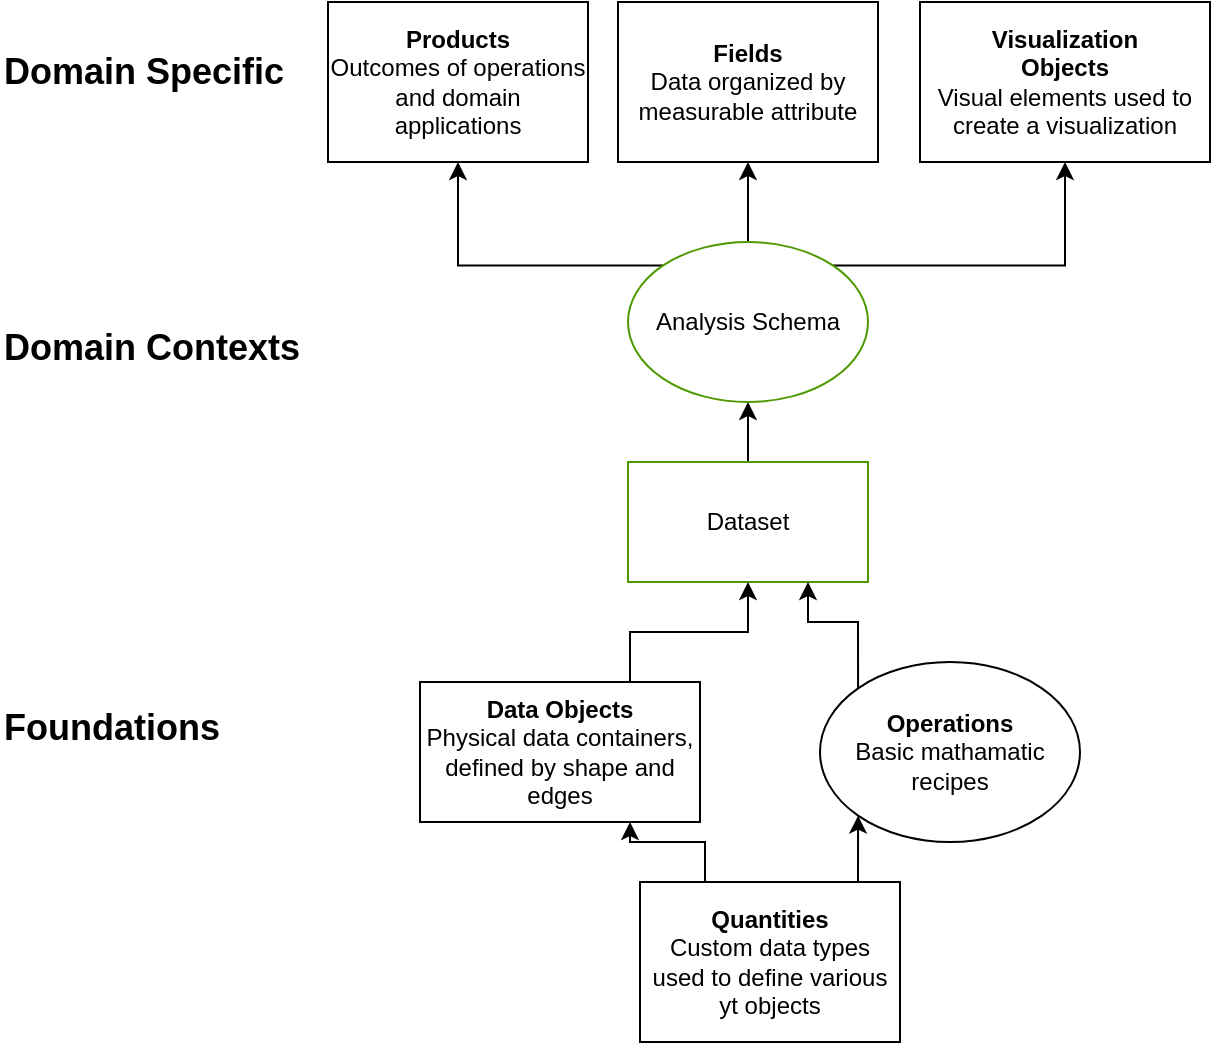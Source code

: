 <mxGraphModel dx="1068" dy="565" grid="1" gridSize="10" guides="1" tooltips="1" connect="1" arrows="1" fold="1" page="1" pageScale="1" pageWidth="850" pageHeight="1100" background="#ffffff"><root><mxCell id="0"/><mxCell id="1" parent="0"/><mxCell id="16" style="edgeStyle=orthogonalEdgeStyle;rounded=0;html=1;exitX=0.25;exitY=0;entryX=0.75;entryY=1;jettySize=auto;orthogonalLoop=1;" edge="1" parent="1" source="3" target="5"><mxGeometry relative="1" as="geometry"/></mxCell><mxCell id="17" style="edgeStyle=orthogonalEdgeStyle;rounded=0;html=1;exitX=0.75;exitY=0;entryX=0;entryY=1;jettySize=auto;orthogonalLoop=1;" edge="1" parent="1" source="3" target="7"><mxGeometry relative="1" as="geometry"/></mxCell><mxCell id="3" value="&lt;div&gt;&lt;b&gt;Quantities&lt;/b&gt;&lt;/div&gt;&lt;div&gt;Custom data types used to define various yt objects&lt;br&gt;&lt;/div&gt;" style="rounded=0;whiteSpace=wrap;html=1;" parent="1" vertex="1"><mxGeometry x="340" y="510" width="130" height="80" as="geometry"/></mxCell><mxCell id="20" style="edgeStyle=orthogonalEdgeStyle;rounded=0;html=1;exitX=0.5;exitY=0;entryX=0.5;entryY=1;jettySize=auto;orthogonalLoop=1;" edge="1" parent="1" source="4" target="15"><mxGeometry relative="1" as="geometry"/></mxCell><mxCell id="4" value="Dataset" style="rounded=0;whiteSpace=wrap;html=1;strokeColor=#4D9900;" parent="1" vertex="1"><mxGeometry x="334" y="300" width="120" height="60" as="geometry"/></mxCell><mxCell id="18" style="edgeStyle=orthogonalEdgeStyle;rounded=0;html=1;exitX=0.75;exitY=0;entryX=0.5;entryY=1;jettySize=auto;orthogonalLoop=1;" edge="1" parent="1" source="5" target="4"><mxGeometry relative="1" as="geometry"/></mxCell><mxCell id="5" value="&lt;div&gt;&lt;b&gt;Data Objects&lt;/b&gt;&lt;/div&gt;&lt;div&gt;Physical data containers, defined by shape and edges&lt;br&gt;&lt;b&gt;&lt;/b&gt;&lt;/div&gt;" style="rounded=0;whiteSpace=wrap;html=1;" parent="1" vertex="1"><mxGeometry x="230" y="410" width="140" height="70" as="geometry"/></mxCell><mxCell id="24" style="edgeStyle=orthogonalEdgeStyle;rounded=0;html=1;exitX=0;exitY=0;entryX=0.75;entryY=1;jettySize=auto;orthogonalLoop=1;" edge="1" parent="1" source="7" target="4"><mxGeometry relative="1" as="geometry"/></mxCell><mxCell id="7" value="&lt;div&gt;&lt;b&gt;Operations&lt;/b&gt;&lt;/div&gt;&lt;div&gt;Basic mathamatic recipes&lt;br&gt;&lt;b&gt;&lt;/b&gt;&lt;/div&gt;" style="ellipse;whiteSpace=wrap;html=1;" parent="1" vertex="1"><mxGeometry x="430" y="400" width="130" height="90" as="geometry"/></mxCell><mxCell id="8" value="&lt;div&gt;&lt;b&gt;Products&lt;/b&gt;&lt;/div&gt;&lt;div&gt;Outcomes of operations and domain applications&lt;br&gt;&lt;b&gt;&lt;/b&gt;&lt;/div&gt;" style="rounded=0;whiteSpace=wrap;html=1;" parent="1" vertex="1"><mxGeometry x="184" y="70" width="130" height="80" as="geometry"/></mxCell><mxCell id="9" value="&lt;div&gt;&lt;b&gt;Fields&lt;/b&gt;&lt;/div&gt;&lt;div&gt;Data organized by measurable attribute&lt;br&gt;&lt;/div&gt;" style="rounded=0;whiteSpace=wrap;html=1;" parent="1" vertex="1"><mxGeometry x="329" y="70" width="130" height="80" as="geometry"/></mxCell><mxCell id="11" value="&lt;div&gt;&lt;b&gt;Visualization &lt;br&gt;&lt;/b&gt;&lt;/div&gt;&lt;div&gt;&lt;b&gt;Objects&lt;/b&gt;&lt;/div&gt;&lt;div&gt;Visual elements used to create a visualization&lt;br&gt;&lt;b&gt;&lt;/b&gt;&lt;/div&gt;" style="rounded=0;whiteSpace=wrap;html=1;" parent="1" vertex="1"><mxGeometry x="480" y="70" width="145" height="80" as="geometry"/></mxCell><mxCell id="12" value="&lt;font style=&quot;font-size: 18px&quot;&gt;&lt;b&gt;Foundations&lt;/b&gt;&lt;/font&gt;" style="text;html=1;resizable=0;points=[];autosize=1;align=left;verticalAlign=top;spacingTop=-4;" parent="1" vertex="1"><mxGeometry x="20" y="420" width="120" height="20" as="geometry"/></mxCell><mxCell id="13" value="&lt;font style=&quot;font-size: 18px&quot;&gt;&lt;b&gt;Domain Contexts&lt;/b&gt;&lt;/font&gt;" style="text;html=1;resizable=0;points=[];autosize=1;align=left;verticalAlign=top;spacingTop=-4;" parent="1" vertex="1"><mxGeometry x="20" y="230" width="160" height="20" as="geometry"/></mxCell><mxCell id="14" value="&lt;font style=&quot;font-size: 18px&quot;&gt;&lt;b&gt;Domain Specific&lt;/b&gt;&lt;/font&gt;" style="text;html=1;resizable=0;points=[];autosize=1;align=left;verticalAlign=top;spacingTop=-4;" parent="1" vertex="1"><mxGeometry x="20" y="92" width="160" height="20" as="geometry"/></mxCell><mxCell id="21" style="edgeStyle=orthogonalEdgeStyle;rounded=0;html=1;exitX=1;exitY=0;entryX=0.5;entryY=1;jettySize=auto;orthogonalLoop=1;" edge="1" parent="1" source="15" target="11"><mxGeometry relative="1" as="geometry"/></mxCell><mxCell id="22" style="edgeStyle=orthogonalEdgeStyle;rounded=0;html=1;exitX=0.5;exitY=0;entryX=0.5;entryY=1;jettySize=auto;orthogonalLoop=1;" edge="1" parent="1" source="15" target="9"><mxGeometry relative="1" as="geometry"/></mxCell><mxCell id="23" style="edgeStyle=orthogonalEdgeStyle;rounded=0;html=1;exitX=0;exitY=0;entryX=0.5;entryY=1;jettySize=auto;orthogonalLoop=1;" edge="1" parent="1" source="15" target="8"><mxGeometry relative="1" as="geometry"/></mxCell><mxCell id="15" value="&lt;div&gt;Analysis Schema&lt;/div&gt;" style="ellipse;whiteSpace=wrap;html=1;strokeColor=#4D9900;" parent="1" vertex="1"><mxGeometry x="334" y="190" width="120" height="80" as="geometry"/></mxCell></root></mxGraphModel>